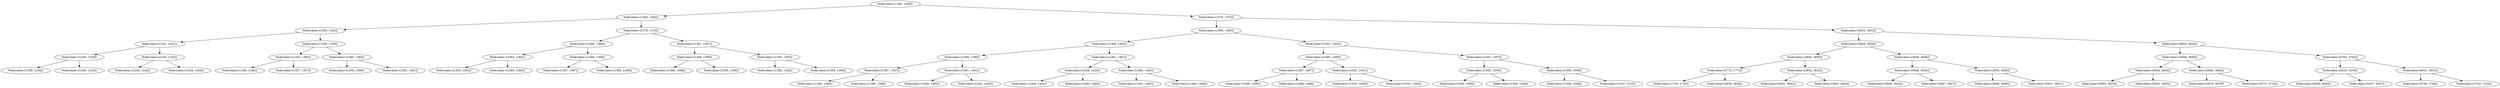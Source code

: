 digraph G{
660728407 [label="Node{data=[1395, 1395]}"]
660728407 -> 1719379004
1719379004 [label="Node{data=[1362, 1362]}"]
1719379004 -> 359574038
359574038 [label="Node{data=[1245, 1245]}"]
359574038 -> 1717283989
1717283989 [label="Node{data=[1241, 1241]}"]
1717283989 -> 1312870747
1312870747 [label="Node{data=[1239, 1239]}"]
1312870747 -> 1965151979
1965151979 [label="Node{data=[1238, 1238]}"]
1312870747 -> 369093699
369093699 [label="Node{data=[1240, 1240]}"]
1717283989 -> 788256109
788256109 [label="Node{data=[1243, 1243]}"]
788256109 -> 1727599584
1727599584 [label="Node{data=[1242, 1242]}"]
788256109 -> 496244570
496244570 [label="Node{data=[1244, 1244]}"]
359574038 -> 2011397471
2011397471 [label="Node{data=[1358, 1358]}"]
2011397471 -> 121867891
121867891 [label="Node{data=[1345, 1345]}"]
121867891 -> 688651112
688651112 [label="Node{data=[1246, 1246]}"]
121867891 -> 345511892
345511892 [label="Node{data=[1357, 1357]}"]
2011397471 -> 2021493149
2021493149 [label="Node{data=[1360, 1360]}"]
2021493149 -> 1666621687
1666621687 [label="Node{data=[1359, 1359]}"]
2021493149 -> 368101198
368101198 [label="Node{data=[1361, 1361]}"]
1719379004 -> 1099060371
1099060371 [label="Node{data=[1370, 1370]}"]
1099060371 -> 1428622431
1428622431 [label="Node{data=[1366, 1366]}"]
1428622431 -> 60841748
60841748 [label="Node{data=[1364, 1364]}"]
60841748 -> 284762777
284762777 [label="Node{data=[1363, 1363]}"]
60841748 -> 1133304537
1133304537 [label="Node{data=[1365, 1365]}"]
1428622431 -> 774140675
774140675 [label="Node{data=[1368, 1368]}"]
774140675 -> 796774700
796774700 [label="Node{data=[1367, 1367]}"]
774140675 -> 1992938416
1992938416 [label="Node{data=[1369, 1369]}"]
1099060371 -> 1396086178
1396086178 [label="Node{data=[1391, 1391]}"]
1396086178 -> 1585928364
1585928364 [label="Node{data=[1389, 1389]}"]
1585928364 -> 531760865
531760865 [label="Node{data=[1388, 1388]}"]
1585928364 -> 668861172
668861172 [label="Node{data=[1390, 1390]}"]
1396086178 -> 1075976232
1075976232 [label="Node{data=[1393, 1393]}"]
1075976232 -> 612657848
612657848 [label="Node{data=[1392, 1392]}"]
1075976232 -> 730789319
730789319 [label="Node{data=[1394, 1394]}"]
660728407 -> 2089851872
2089851872 [label="Node{data=[1575, 1575]}"]
2089851872 -> 740507394
740507394 [label="Node{data=[1495, 1495]}"]
740507394 -> 729108884
729108884 [label="Node{data=[1403, 1403]}"]
729108884 -> 1997126128
1997126128 [label="Node{data=[1399, 1399]}"]
1997126128 -> 255746922
255746922 [label="Node{data=[1397, 1397]}"]
255746922 -> 978359968
978359968 [label="Node{data=[1396, 1396]}"]
255746922 -> 992512399
992512399 [label="Node{data=[1398, 1398]}"]
1997126128 -> 30699811
30699811 [label="Node{data=[1401, 1401]}"]
30699811 -> 2098030400
2098030400 [label="Node{data=[1400, 1400]}"]
30699811 -> 1138101207
1138101207 [label="Node{data=[1402, 1402]}"]
729108884 -> 1020102355
1020102355 [label="Node{data=[1491, 1491]}"]
1020102355 -> 506635520
506635520 [label="Node{data=[1426, 1426]}"]
506635520 -> 143914721
143914721 [label="Node{data=[1404, 1404]}"]
506635520 -> 2070469783
2070469783 [label="Node{data=[1490, 1490]}"]
1020102355 -> 725820983
725820983 [label="Node{data=[1493, 1493]}"]
725820983 -> 550673658
550673658 [label="Node{data=[1492, 1492]}"]
725820983 -> 937513727
937513727 [label="Node{data=[1494, 1494]}"]
740507394 -> 181447920
181447920 [label="Node{data=[1503, 1503]}"]
181447920 -> 948977923
948977923 [label="Node{data=[1499, 1499]}"]
948977923 -> 210845607
210845607 [label="Node{data=[1497, 1497]}"]
210845607 -> 828039776
828039776 [label="Node{data=[1496, 1496]}"]
210845607 -> 1046638487
1046638487 [label="Node{data=[1498, 1498]}"]
948977923 -> 71346433
71346433 [label="Node{data=[1501, 1501]}"]
71346433 -> 27906601
27906601 [label="Node{data=[1500, 1500]}"]
71346433 -> 1736866206
1736866206 [label="Node{data=[1502, 1502]}"]
181447920 -> 1253424174
1253424174 [label="Node{data=[1507, 1507]}"]
1253424174 -> 1262230744
1262230744 [label="Node{data=[1505, 1505]}"]
1262230744 -> 72066828
72066828 [label="Node{data=[1504, 1504]}"]
1262230744 -> 1347777682
1347777682 [label="Node{data=[1506, 1506]}"]
1253424174 -> 937883258
937883258 [label="Node{data=[1509, 1509]}"]
937883258 -> 471332482
471332482 [label="Node{data=[1508, 1508]}"]
937883258 -> 1170031051
1170031051 [label="Node{data=[1510, 1510]}"]
2089851872 -> 1043811338
1043811338 [label="Node{data=[3652, 3652]}"]
1043811338 -> 1046620304
1046620304 [label="Node{data=[3644, 3644]}"]
1046620304 -> 492993080
492993080 [label="Node{data=[3640, 3640]}"]
492993080 -> 855561030
855561030 [label="Node{data=[1772, 1772]}"]
855561030 -> 917347855
917347855 [label="Node{data=[1725, 1725]}"]
855561030 -> 421795554
421795554 [label="Node{data=[3639, 3639]}"]
492993080 -> 395906116
395906116 [label="Node{data=[3642, 3642]}"]
395906116 -> 1396283666
1396283666 [label="Node{data=[3641, 3641]}"]
395906116 -> 155068572
155068572 [label="Node{data=[3643, 3643]}"]
1046620304 -> 806665311
806665311 [label="Node{data=[3648, 3648]}"]
806665311 -> 1873837365
1873837365 [label="Node{data=[3646, 3646]}"]
1873837365 -> 1893636312
1893636312 [label="Node{data=[3645, 3645]}"]
1873837365 -> 140256407
140256407 [label="Node{data=[3647, 3647]}"]
806665311 -> 499091335
499091335 [label="Node{data=[3650, 3650]}"]
499091335 -> 1904875728
1904875728 [label="Node{data=[3649, 3649]}"]
499091335 -> 1964394081
1964394081 [label="Node{data=[3651, 3651]}"]
1043811338 -> 470265032
470265032 [label="Node{data=[4920, 4920]}"]
470265032 -> 2112197488
2112197488 [label="Node{data=[3656, 3656]}"]
2112197488 -> 1544046724
1544046724 [label="Node{data=[3654, 3654]}"]
1544046724 -> 468334634
468334634 [label="Node{data=[3653, 3653]}"]
1544046724 -> 984266355
984266355 [label="Node{data=[3655, 3655]}"]
2112197488 -> 1803934789
1803934789 [label="Node{data=[3684, 3684]}"]
1803934789 -> 1968698841
1968698841 [label="Node{data=[3679, 3679]}"]
1803934789 -> 1060546609
1060546609 [label="Node{data=[4715, 4715]}"]
470265032 -> 1346406538
1346406538 [label="Node{data=[5762, 5762]}"]
1346406538 -> 358744371
358744371 [label="Node{data=[5230, 5230]}"]
358744371 -> 1607587707
1607587707 [label="Node{data=[4949, 4949]}"]
358744371 -> 1437375376
1437375376 [label="Node{data=[5297, 5297]}"]
1346406538 -> 24927607
24927607 [label="Node{data=[6531, 6531]}"]
24927607 -> 76722162
76722162 [label="Node{data=[5794, 5794]}"]
24927607 -> 1437194772
1437194772 [label="Node{data=[7104, 7104]}"]
}